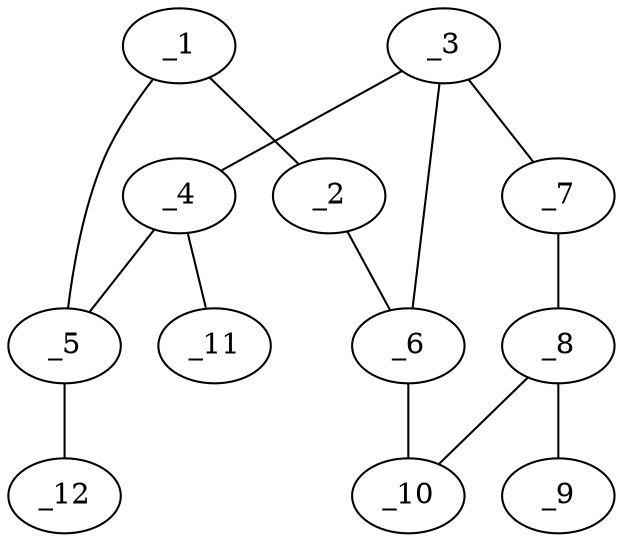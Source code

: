 graph molid651737 {
	_1	 [charge=0,
		chem=1,
		symbol="C  ",
		x="2.866",
		y="-1"];
	_2	 [charge=0,
		chem=2,
		symbol="O  ",
		x="3.7321",
		y="-1.5"];
	_1 -- _2	 [valence=1];
	_5	 [charge=0,
		chem=1,
		symbol="C  ",
		x="2.866",
		y=0];
	_1 -- _5	 [valence=1];
	_6	 [charge=0,
		chem=1,
		symbol="C  ",
		x="4.5981",
		y="-1"];
	_2 -- _6	 [valence=1];
	_3	 [charge=0,
		chem=1,
		symbol="C  ",
		x="4.5981",
		y=0];
	_4	 [charge=0,
		chem=1,
		symbol="C  ",
		x="3.7321",
		y="0.5"];
	_3 -- _4	 [valence=1];
	_3 -- _6	 [valence=1];
	_7	 [charge=0,
		chem=2,
		symbol="O  ",
		x="5.5491",
		y="0.309"];
	_3 -- _7	 [valence=1];
	_4 -- _5	 [valence=1];
	_11	 [charge=0,
		chem=2,
		symbol="O  ",
		x="3.732",
		y="1.5"];
	_4 -- _11	 [valence=1];
	_12	 [charge=0,
		chem=2,
		symbol="O  ",
		x=2,
		y="0.5"];
	_5 -- _12	 [valence=1];
	_10	 [charge=0,
		chem=4,
		symbol="N  ",
		x="5.5491",
		y="-1.309"];
	_6 -- _10	 [valence=1];
	_8	 [charge=0,
		chem=1,
		symbol="C  ",
		x="6.1369",
		y="-0.5"];
	_7 -- _8	 [valence=1];
	_9	 [charge=0,
		chem=2,
		symbol="O  ",
		x="7.1369",
		y="-0.5"];
	_8 -- _9	 [valence=2];
	_8 -- _10	 [valence=1];
}

